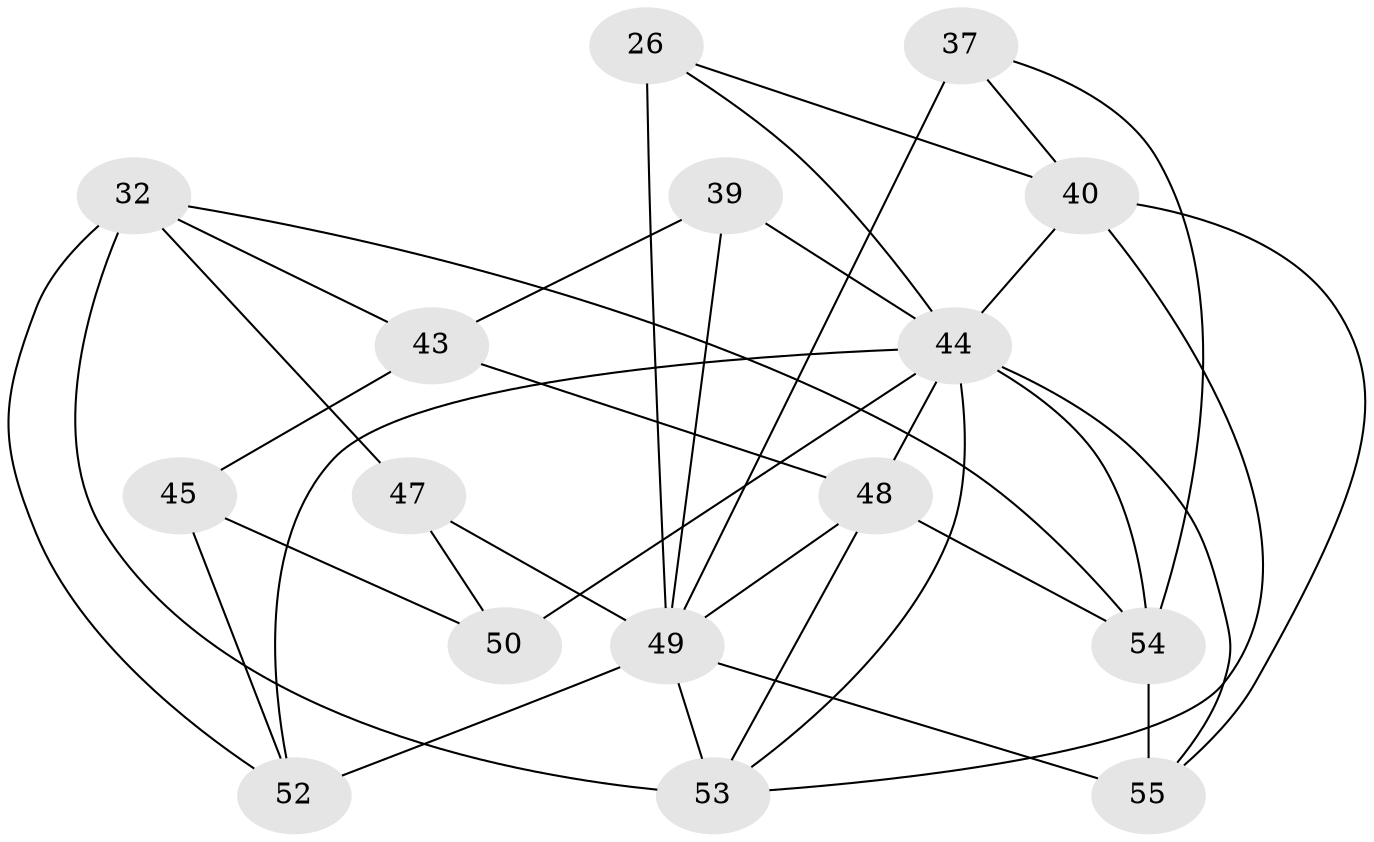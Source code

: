 // original degree distribution, {4: 1.0}
// Generated by graph-tools (version 1.1) at 2025/04/03/04/25 22:04:03]
// undirected, 16 vertices, 36 edges
graph export_dot {
graph [start="1"]
  node [color=gray90,style=filled];
  26 [super="+17"];
  32 [super="+3+19+28"];
  37;
  39;
  40 [super="+35"];
  43;
  44 [super="+34+11+30"];
  45;
  47;
  48 [super="+31+20"];
  49 [super="+2+46+7+29"];
  50;
  52 [super="+4+42+33"];
  53 [super="+5+41+14"];
  54 [super="+25+51"];
  55 [super="+21+36"];
  26 -- 49 [weight=3];
  26 -- 44 [weight=2];
  26 -- 40;
  32 -- 47;
  32 -- 54 [weight=3];
  32 -- 43;
  32 -- 53 [weight=3];
  32 -- 52 [weight=2];
  37 -- 49 [weight=2];
  37 -- 54;
  37 -- 40;
  39 -- 43;
  39 -- 49;
  39 -- 44 [weight=2];
  40 -- 53;
  40 -- 55 [weight=2];
  40 -- 44;
  43 -- 45;
  43 -- 48;
  44 -- 52 [weight=3];
  44 -- 55;
  44 -- 54 [weight=5];
  44 -- 48;
  44 -- 50 [weight=2];
  44 -- 53;
  45 -- 50;
  45 -- 52 [weight=2];
  47 -- 50;
  47 -- 49 [weight=2];
  48 -- 53 [weight=2];
  48 -- 54 [weight=2];
  48 -- 49 [weight=2];
  49 -- 52 [weight=5];
  49 -- 55 [weight=4];
  49 -- 53;
  54 -- 55 [weight=5];
}
